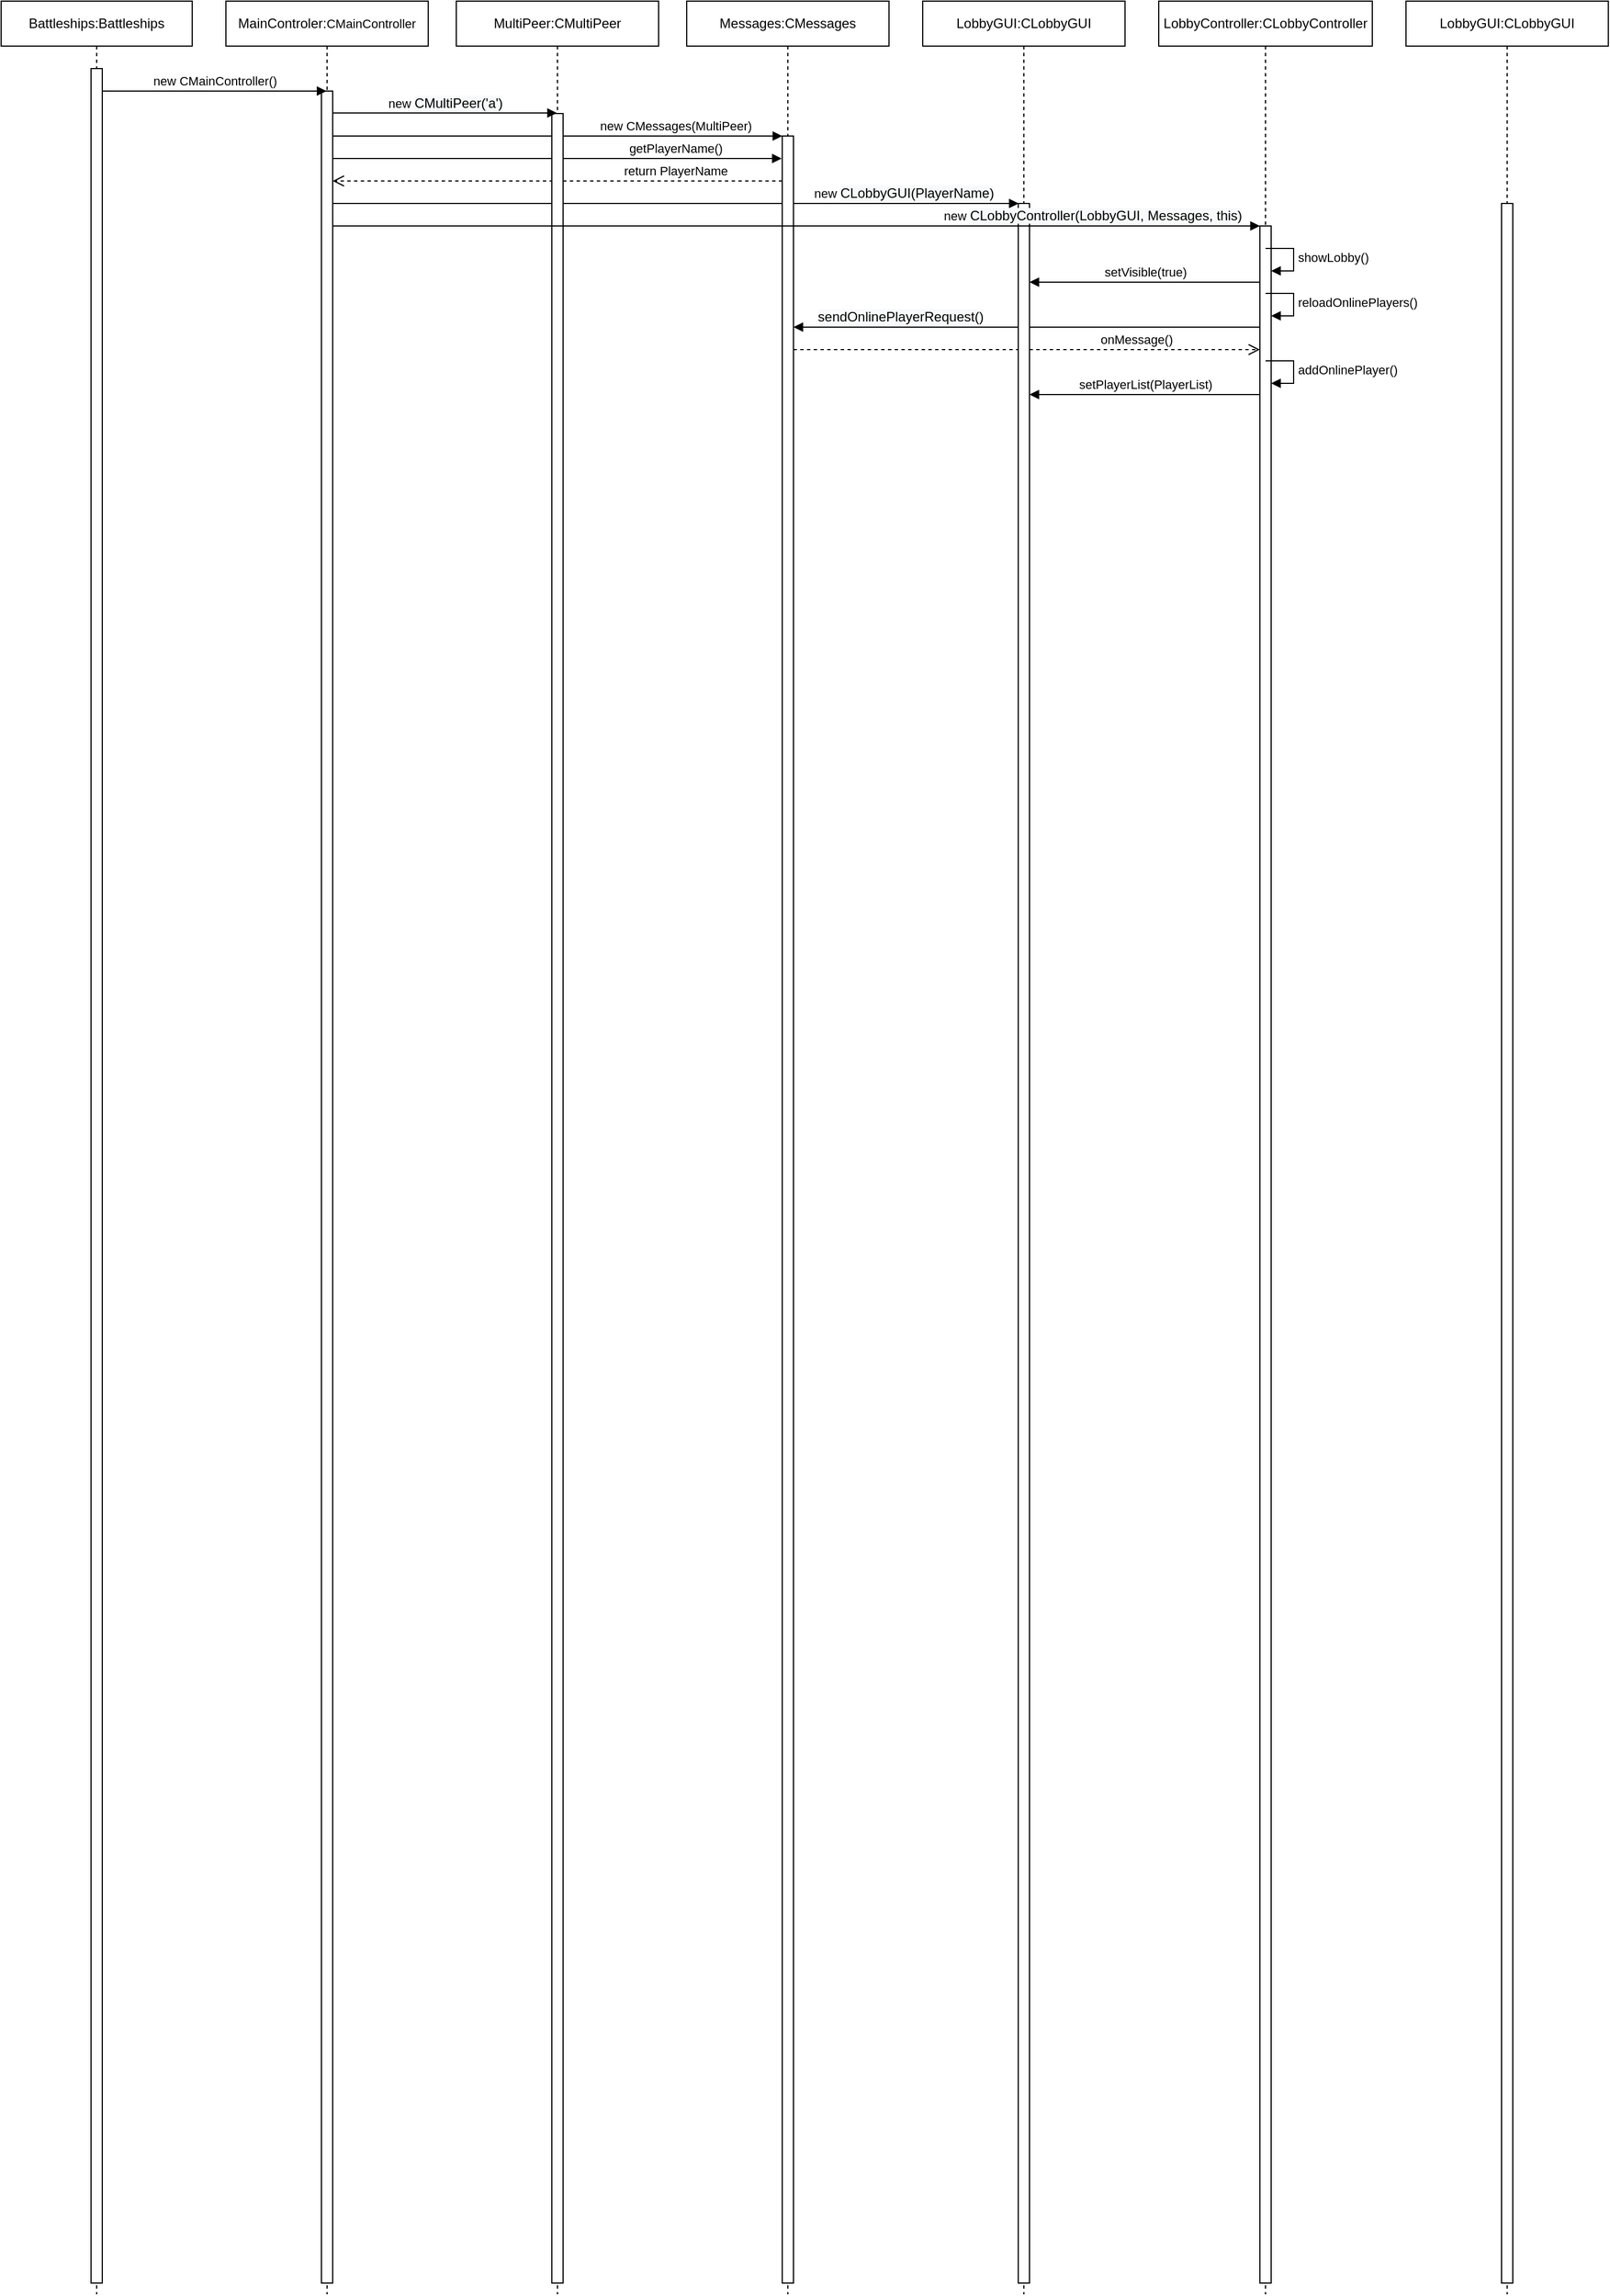 <mxfile version="13.0.3" type="device"><diagram id="Vr4wQnSmhlMGHOGTC_sn" name="Page-1"><mxGraphModel dx="813" dy="470" grid="1" gridSize="10" guides="1" tooltips="1" connect="1" arrows="1" fold="1" page="1" pageScale="1" pageWidth="1169" pageHeight="827" math="0" shadow="0"><root><mxCell id="0"/><mxCell id="1" parent="0"/><mxCell id="RzGSbbfNsF-VTioPvOX8-10" value="LobbyController:CLobbyController" style="shape=umlLifeline;perimeter=lifelinePerimeter;whiteSpace=wrap;html=1;container=1;collapsible=0;recursiveResize=0;outlineConnect=0;" vertex="1" parent="1"><mxGeometry x="1030" width="190" height="2040" as="geometry"/></mxCell><mxCell id="RzGSbbfNsF-VTioPvOX8-24" value="onMessage()" style="html=1;verticalAlign=bottom;endArrow=open;dashed=1;endSize=8;" edge="1" parent="RzGSbbfNsF-VTioPvOX8-10"><mxGeometry x="0.47" relative="1" as="geometry"><mxPoint x="-324.976" y="310" as="sourcePoint"/><mxPoint x="90" y="310" as="targetPoint"/><mxPoint as="offset"/></mxGeometry></mxCell><mxCell id="RzGSbbfNsF-VTioPvOX8-11" value="" style="html=1;points=[];perimeter=orthogonalPerimeter;" vertex="1" parent="RzGSbbfNsF-VTioPvOX8-10"><mxGeometry x="90" y="200" width="10" height="1830" as="geometry"/></mxCell><mxCell id="RzGSbbfNsF-VTioPvOX8-17" value="reloadOnlinePlayers()" style="edgeStyle=orthogonalEdgeStyle;html=1;align=left;spacingLeft=2;endArrow=block;rounded=0;entryX=1;entryY=0;" edge="1" parent="RzGSbbfNsF-VTioPvOX8-10"><mxGeometry relative="1" as="geometry"><mxPoint x="95" y="260" as="sourcePoint"/><Array as="points"><mxPoint x="120" y="260"/></Array><mxPoint x="100" y="280" as="targetPoint"/></mxGeometry></mxCell><mxCell id="RzGSbbfNsF-VTioPvOX8-26" value="addOnlinePlayer()" style="edgeStyle=orthogonalEdgeStyle;html=1;align=left;spacingLeft=2;endArrow=block;rounded=0;entryX=1;entryY=0;" edge="1" parent="RzGSbbfNsF-VTioPvOX8-10"><mxGeometry relative="1" as="geometry"><mxPoint x="95" y="320" as="sourcePoint"/><Array as="points"><mxPoint x="120" y="320"/></Array><mxPoint x="100" y="340" as="targetPoint"/></mxGeometry></mxCell><mxCell id="RzGSbbfNsF-VTioPvOX8-18" value="&lt;span style=&quot;font-size: 12px ; text-align: left ; background-color: rgb(248 , 249 , 250)&quot;&gt;sendOnlinePlayerRequest()&lt;/span&gt;" style="html=1;verticalAlign=bottom;endArrow=block;" edge="1" parent="1"><mxGeometry x="0.542" width="80" relative="1" as="geometry"><mxPoint x="1120" y="290" as="sourcePoint"/><mxPoint x="705" y="290" as="targetPoint"/><Array as="points"><mxPoint x="1020" y="290"/></Array><mxPoint as="offset"/></mxGeometry></mxCell><mxCell id="RzGSbbfNsF-VTioPvOX8-8" value="getPlayerName()" style="html=1;verticalAlign=bottom;endArrow=block;" edge="1" parent="1"><mxGeometry x="0.527" width="80" relative="1" as="geometry"><mxPoint x="295" y="140" as="sourcePoint"/><mxPoint x="694.5" y="140" as="targetPoint"/><mxPoint as="offset"/></mxGeometry></mxCell><mxCell id="RzGSbbfNsF-VTioPvOX8-9" value="return PlayerName" style="html=1;verticalAlign=bottom;endArrow=open;dashed=1;endSize=8;" edge="1" parent="1"><mxGeometry x="-0.525" relative="1" as="geometry"><mxPoint x="695" y="160" as="sourcePoint"/><mxPoint x="295.024" y="160" as="targetPoint"/><mxPoint as="offset"/></mxGeometry></mxCell><mxCell id="RzGSbbfNsF-VTioPvOX8-7" value="new&amp;nbsp;&lt;span style=&quot;font-size: 12px ; background-color: rgb(248 , 249 , 250)&quot;&gt;CLobbyGUI(PlayerName)&lt;/span&gt;" style="html=1;verticalAlign=bottom;endArrow=block;entryX=0.035;entryY=0;entryDx=0;entryDy=0;entryPerimeter=0;" edge="1" parent="1" target="RzGSbbfNsF-VTioPvOX8-6"><mxGeometry x="0.663" width="80" relative="1" as="geometry"><mxPoint x="295" y="180" as="sourcePoint"/><mxPoint x="914.29" y="180.0" as="targetPoint"/><mxPoint as="offset"/></mxGeometry></mxCell><mxCell id="RzGSbbfNsF-VTioPvOX8-4" value="new CMessages(MultiPeer)" style="html=1;verticalAlign=bottom;endArrow=block;" edge="1" parent="1"><mxGeometry x="0.525" width="80" relative="1" as="geometry"><mxPoint x="295" y="120" as="sourcePoint"/><mxPoint x="695" y="120" as="targetPoint"/><mxPoint as="offset"/></mxGeometry></mxCell><mxCell id="U3z66O9yxS8xLvUltt6X-1" value="Battleships:Battleships" style="shape=umlLifeline;perimeter=lifelinePerimeter;whiteSpace=wrap;html=1;container=1;collapsible=0;recursiveResize=0;outlineConnect=0;" parent="1" vertex="1"><mxGeometry width="170" height="2040" as="geometry"/></mxCell><mxCell id="U3z66O9yxS8xLvUltt6X-2" value="" style="html=1;points=[];perimeter=orthogonalPerimeter;" parent="U3z66O9yxS8xLvUltt6X-1" vertex="1"><mxGeometry x="80" y="60" width="10" height="1970" as="geometry"/></mxCell><mxCell id="U3z66O9yxS8xLvUltt6X-4" value="MainControler:&lt;span style=&quot;font-size: 11px ; background-color: rgb(255 , 255 , 255)&quot;&gt;CMainController&lt;/span&gt;" style="shape=umlLifeline;perimeter=lifelinePerimeter;whiteSpace=wrap;html=1;container=1;collapsible=0;recursiveResize=0;outlineConnect=0;" parent="1" vertex="1"><mxGeometry x="200" width="180" height="2040" as="geometry"/></mxCell><mxCell id="U3z66O9yxS8xLvUltt6X-6" value="" style="html=1;points=[];perimeter=orthogonalPerimeter;" parent="U3z66O9yxS8xLvUltt6X-4" vertex="1"><mxGeometry x="85" y="80" width="10" height="1950" as="geometry"/></mxCell><mxCell id="U3z66O9yxS8xLvUltt6X-8" value="new CMainController()" style="html=1;verticalAlign=bottom;endArrow=block;" parent="1" target="U3z66O9yxS8xLvUltt6X-4" edge="1"><mxGeometry width="80" relative="1" as="geometry"><mxPoint x="90" y="80" as="sourcePoint"/><mxPoint x="170" y="80" as="targetPoint"/></mxGeometry></mxCell><mxCell id="U3z66O9yxS8xLvUltt6X-9" value="MultiPeer:CMultiPeer" style="shape=umlLifeline;perimeter=lifelinePerimeter;whiteSpace=wrap;html=1;container=1;collapsible=0;recursiveResize=0;outlineConnect=0;" parent="1" vertex="1"><mxGeometry x="405" width="180" height="2040" as="geometry"/></mxCell><mxCell id="U3z66O9yxS8xLvUltt6X-10" value="" style="html=1;points=[];perimeter=orthogonalPerimeter;" parent="U3z66O9yxS8xLvUltt6X-9" vertex="1"><mxGeometry x="85" y="100" width="10" height="1930" as="geometry"/></mxCell><mxCell id="RzGSbbfNsF-VTioPvOX8-1" value="new&amp;nbsp;&lt;span style=&quot;font-size: 12px ; background-color: rgb(248 , 249 , 250)&quot;&gt;CMultiPeer('a')&lt;/span&gt;" style="html=1;verticalAlign=bottom;endArrow=block;exitX=1.028;exitY=0.01;exitDx=0;exitDy=0;exitPerimeter=0;" edge="1" parent="1" source="U3z66O9yxS8xLvUltt6X-6" target="U3z66O9yxS8xLvUltt6X-9"><mxGeometry width="80" relative="1" as="geometry"><mxPoint x="300" y="100" as="sourcePoint"/><mxPoint x="370" y="100" as="targetPoint"/></mxGeometry></mxCell><mxCell id="RzGSbbfNsF-VTioPvOX8-2" value="Messages:CMessages" style="shape=umlLifeline;perimeter=lifelinePerimeter;whiteSpace=wrap;html=1;container=1;collapsible=0;recursiveResize=0;outlineConnect=0;" vertex="1" parent="1"><mxGeometry x="610" width="180" height="2040" as="geometry"/></mxCell><mxCell id="RzGSbbfNsF-VTioPvOX8-3" value="" style="html=1;points=[];perimeter=orthogonalPerimeter;" vertex="1" parent="RzGSbbfNsF-VTioPvOX8-2"><mxGeometry x="85" y="120" width="10" height="1910" as="geometry"/></mxCell><mxCell id="RzGSbbfNsF-VTioPvOX8-5" value="LobbyGUI:CLobbyGUI" style="shape=umlLifeline;perimeter=lifelinePerimeter;whiteSpace=wrap;html=1;container=1;collapsible=0;recursiveResize=0;outlineConnect=0;" vertex="1" parent="1"><mxGeometry x="820" width="180" height="2040" as="geometry"/></mxCell><mxCell id="RzGSbbfNsF-VTioPvOX8-6" value="" style="html=1;points=[];perimeter=orthogonalPerimeter;" vertex="1" parent="RzGSbbfNsF-VTioPvOX8-5"><mxGeometry x="85" y="180" width="10" height="1850" as="geometry"/></mxCell><mxCell id="RzGSbbfNsF-VTioPvOX8-12" value="LobbyGUI:CLobbyGUI" style="shape=umlLifeline;perimeter=lifelinePerimeter;whiteSpace=wrap;html=1;container=1;collapsible=0;recursiveResize=0;outlineConnect=0;" vertex="1" parent="1"><mxGeometry x="1250" width="180" height="2040" as="geometry"/></mxCell><mxCell id="RzGSbbfNsF-VTioPvOX8-13" value="" style="html=1;points=[];perimeter=orthogonalPerimeter;" vertex="1" parent="RzGSbbfNsF-VTioPvOX8-12"><mxGeometry x="85" y="180" width="10" height="1850" as="geometry"/></mxCell><mxCell id="RzGSbbfNsF-VTioPvOX8-14" value="new &lt;span style=&quot;font-size: 12px ; background-color: rgb(248 , 249 , 250)&quot;&gt;CLobbyController(LobbyGUI, Messages, this)&lt;/span&gt;" style="html=1;verticalAlign=bottom;endArrow=block;" edge="1" parent="1"><mxGeometry x="0.639" width="80" relative="1" as="geometry"><mxPoint x="295.267" y="200" as="sourcePoint"/><mxPoint x="1120" y="200" as="targetPoint"/><mxPoint as="offset"/></mxGeometry></mxCell><mxCell id="RzGSbbfNsF-VTioPvOX8-29" value="setPlayerList(PlayerList)" style="html=1;verticalAlign=bottom;endArrow=block;" edge="1" parent="1"><mxGeometry width="80" relative="1" as="geometry"><mxPoint x="1120" y="350" as="sourcePoint"/><mxPoint x="915" y="350" as="targetPoint"/><mxPoint as="offset"/></mxGeometry></mxCell><mxCell id="RzGSbbfNsF-VTioPvOX8-31" value="showLobby()" style="edgeStyle=orthogonalEdgeStyle;html=1;align=left;spacingLeft=2;endArrow=block;rounded=0;entryX=1;entryY=0;" edge="1" parent="1"><mxGeometry relative="1" as="geometry"><mxPoint x="1125" y="220" as="sourcePoint"/><Array as="points"><mxPoint x="1150" y="220"/></Array><mxPoint x="1130" y="240" as="targetPoint"/></mxGeometry></mxCell><mxCell id="RzGSbbfNsF-VTioPvOX8-32" value="setVisible(true)" style="html=1;verticalAlign=bottom;endArrow=block;" edge="1" parent="1"><mxGeometry width="80" relative="1" as="geometry"><mxPoint x="1120" y="250" as="sourcePoint"/><mxPoint x="915" y="250" as="targetPoint"/><mxPoint as="offset"/></mxGeometry></mxCell></root></mxGraphModel></diagram></mxfile>